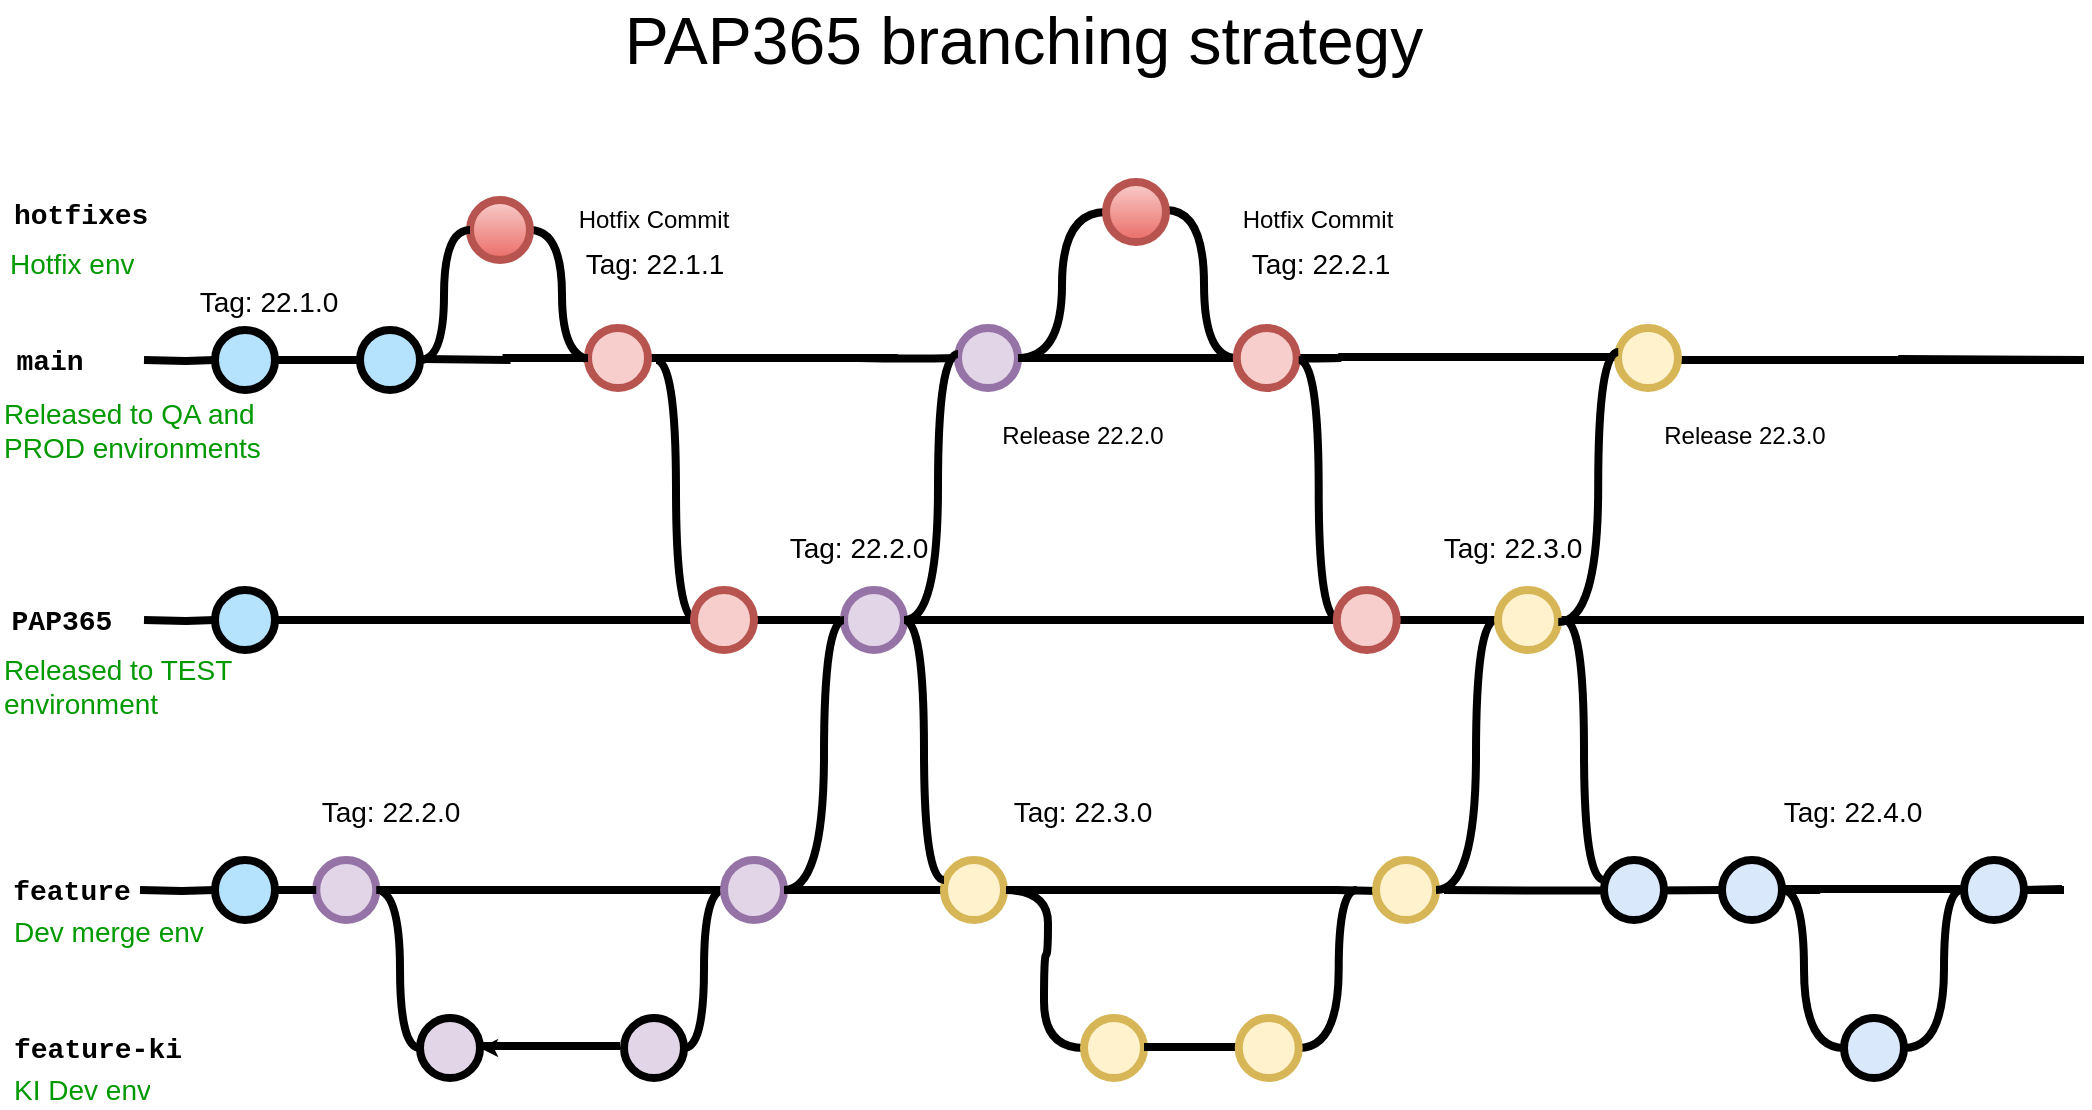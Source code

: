 <mxfile version="20.8.18" type="github">
  <diagram id="53IQXVl9icCSp_Kw3Ib1" name="Page-1">
    <mxGraphModel dx="1170" dy="724" grid="1" gridSize="10" guides="1" tooltips="1" connect="1" arrows="1" fold="1" page="1" pageScale="1" pageWidth="1100" pageHeight="850" math="0" shadow="0">
      <root>
        <mxCell id="0" />
        <mxCell id="1" parent="0" />
        <mxCell id="fSnZ5vnYTslC5NarKmr_-11" value="PAP365 branching strategy" style="text;html=1;strokeColor=none;fillColor=none;align=center;verticalAlign=middle;whiteSpace=wrap;rounded=0;fontSize=33;fontColor=#000000;" parent="1" vertex="1">
          <mxGeometry x="155" y="20" width="790" height="40" as="geometry" />
        </mxCell>
        <mxCell id="9hBKPDzoitwpIBdzFDQ7-24" style="edgeStyle=orthogonalEdgeStyle;curved=1;rounded=0;html=1;exitX=1;exitY=0.5;exitPerimeter=0;entryX=0;entryY=0.5;entryPerimeter=0;endArrow=none;endFill=0;jettySize=auto;orthogonalLoop=1;strokeWidth=4;fontSize=15;" parent="1" source="9hBKPDzoitwpIBdzFDQ7-25" target="9hBKPDzoitwpIBdzFDQ7-30" edge="1">
          <mxGeometry relative="1" as="geometry">
            <Array as="points">
              <mxPoint x="238" y="465" />
              <mxPoint x="238" y="544" />
            </Array>
          </mxGeometry>
        </mxCell>
        <mxCell id="9hBKPDzoitwpIBdzFDQ7-25" value="" style="verticalLabelPosition=bottom;verticalAlign=top;html=1;strokeWidth=4;shape=mxgraph.flowchart.on-page_reference;fillColor=#e1d5e7;strokeColor=#9673a6;" parent="1" vertex="1">
          <mxGeometry x="196.12" y="450" width="30" height="30" as="geometry" />
        </mxCell>
        <mxCell id="9hBKPDzoitwpIBdzFDQ7-41" value="" style="edgeStyle=orthogonalEdgeStyle;curved=1;rounded=0;orthogonalLoop=1;jettySize=auto;html=1;endArrow=none;endFill=0;strokeWidth=4;fontFamily=Courier New;fontSize=16;exitX=1;exitY=0.5;exitDx=0;exitDy=0;exitPerimeter=0;startArrow=none;" parent="1" source="YvMvGw8tSOt4RGlKbDvN-24" edge="1">
          <mxGeometry relative="1" as="geometry">
            <mxPoint x="537" y="465" as="sourcePoint" />
            <mxPoint x="630" y="465" as="targetPoint" />
          </mxGeometry>
        </mxCell>
        <mxCell id="9hBKPDzoitwpIBdzFDQ7-43" value="" style="edgeStyle=orthogonalEdgeStyle;curved=1;rounded=0;orthogonalLoop=1;jettySize=auto;html=1;endArrow=none;endFill=0;strokeWidth=4;fontFamily=Courier New;fontSize=16;" parent="1" edge="1">
          <mxGeometry relative="1" as="geometry">
            <mxPoint x="707" y="465" as="targetPoint" />
            <Array as="points">
              <mxPoint x="697" y="465" />
              <mxPoint x="697" y="465" />
            </Array>
            <mxPoint x="627" y="465" as="sourcePoint" />
          </mxGeometry>
        </mxCell>
        <mxCell id="9hBKPDzoitwpIBdzFDQ7-56" value="" style="edgeStyle=orthogonalEdgeStyle;curved=1;rounded=0;orthogonalLoop=1;jettySize=auto;html=1;endArrow=none;endFill=0;strokeWidth=4;fontFamily=Courier New;fontSize=16;" parent="1" target="9hBKPDzoitwpIBdzFDQ7-55" edge="1">
          <mxGeometry relative="1" as="geometry">
            <mxPoint x="706" y="465" as="sourcePoint" />
          </mxGeometry>
        </mxCell>
        <mxCell id="9hBKPDzoitwpIBdzFDQ7-55" value="" style="verticalLabelPosition=bottom;verticalAlign=top;html=1;strokeWidth=4;shape=mxgraph.flowchart.on-page_reference;strokeColor=#d6b656;fillColor=#fff2cc;" parent="1" vertex="1">
          <mxGeometry x="726" y="450" width="30" height="30" as="geometry" />
        </mxCell>
        <mxCell id="9hBKPDzoitwpIBdzFDQ7-27" value="" style="edgeStyle=orthogonalEdgeStyle;rounded=0;html=1;jettySize=auto;orthogonalLoop=1;strokeWidth=4;endArrow=none;endFill=0;startArrow=none;" parent="1" source="kWK_K31KorMhjqKaLNin-2" target="9hBKPDzoitwpIBdzFDQ7-25" edge="1">
          <mxGeometry x="152.5" y="465" as="geometry">
            <mxPoint x="108" y="465" as="sourcePoint" />
          </mxGeometry>
        </mxCell>
        <mxCell id="9hBKPDzoitwpIBdzFDQ7-28" value="feature" style="text;html=1;strokeColor=none;fillColor=none;align=center;verticalAlign=middle;whiteSpace=wrap;overflow=hidden;fontSize=14;fontStyle=1;fontFamily=Courier New;" parent="1" vertex="1">
          <mxGeometry x="38" y="455" width="72" height="20" as="geometry" />
        </mxCell>
        <mxCell id="9hBKPDzoitwpIBdzFDQ7-29" style="edgeStyle=orthogonalEdgeStyle;curved=1;rounded=0;html=1;entryX=0;entryY=0.5;entryPerimeter=0;endArrow=none;endFill=0;jettySize=auto;orthogonalLoop=1;strokeWidth=4;fontSize=15;entryDx=0;entryDy=0;" parent="1" target="ck4O1efFFyVbqovqOwfO-29" edge="1">
          <mxGeometry relative="1" as="geometry">
            <mxPoint x="317.5" y="545" as="targetPoint" />
            <Array as="points">
              <mxPoint x="390" y="544" />
              <mxPoint x="390" y="465" />
            </Array>
            <mxPoint x="380" y="544" as="sourcePoint" />
          </mxGeometry>
        </mxCell>
        <mxCell id="9hBKPDzoitwpIBdzFDQ7-30" value="" style="verticalLabelPosition=bottom;verticalAlign=top;html=1;strokeWidth=4;shape=mxgraph.flowchart.on-page_reference;plain-purple;gradientColor=none;strokeColor=#000000;" parent="1" vertex="1">
          <mxGeometry x="248" y="529" width="30" height="30" as="geometry" />
        </mxCell>
        <mxCell id="9hBKPDzoitwpIBdzFDQ7-35" value="feature-ki" style="text;html=1;strokeColor=none;fillColor=none;align=left;verticalAlign=middle;whiteSpace=wrap;overflow=hidden;fontSize=14;fontStyle=1;fontFamily=Courier New;" parent="1" vertex="1">
          <mxGeometry x="43.25" y="534" width="166.75" height="20" as="geometry" />
        </mxCell>
        <mxCell id="9hBKPDzoitwpIBdzFDQ7-37" value="Dev merge env" style="text;html=1;strokeColor=none;fillColor=none;align=left;verticalAlign=middle;whiteSpace=wrap;overflow=hidden;fontSize=14;fontStyle=0;fontColor=#009900;" parent="1" vertex="1">
          <mxGeometry x="43.25" y="475" width="132.25" height="20" as="geometry" />
        </mxCell>
        <mxCell id="9hBKPDzoitwpIBdzFDQ7-60" value="Tag: 22.4.0" style="text;html=1;strokeColor=none;fillColor=none;align=center;verticalAlign=middle;whiteSpace=wrap;overflow=hidden;fontSize=14;" parent="1" vertex="1">
          <mxGeometry x="920" y="415" width="89.25" height="20" as="geometry" />
        </mxCell>
        <mxCell id="ck4O1efFFyVbqovqOwfO-1" value="" style="edgeStyle=orthogonalEdgeStyle;rounded=0;html=1;jettySize=auto;orthogonalLoop=1;strokeWidth=4;endArrow=none;endFill=0;startArrow=none;" parent="1" source="ck4O1efFFyVbqovqOwfO-7" edge="1">
          <mxGeometry x="154.5" y="200" as="geometry">
            <mxPoint x="110" y="200" as="sourcePoint" />
            <mxPoint x="224.5" y="200" as="targetPoint" />
          </mxGeometry>
        </mxCell>
        <mxCell id="ck4O1efFFyVbqovqOwfO-2" value="main" style="text;html=1;strokeColor=none;fillColor=none;align=center;verticalAlign=middle;whiteSpace=wrap;overflow=hidden;fontSize=14;fontStyle=1;fontFamily=Courier New;" parent="1" vertex="1">
          <mxGeometry x="38" y="190" width="50" height="20" as="geometry" />
        </mxCell>
        <mxCell id="ck4O1efFFyVbqovqOwfO-4" value="Released to QA and PROD environments" style="text;html=1;strokeColor=none;fillColor=none;align=left;verticalAlign=middle;whiteSpace=wrap;overflow=hidden;fontSize=14;fontStyle=0;fontColor=#009900;" parent="1" vertex="1">
          <mxGeometry x="38" y="212" width="132.25" height="46" as="geometry" />
        </mxCell>
        <mxCell id="ck4O1efFFyVbqovqOwfO-5" value="" style="edgeStyle=orthogonalEdgeStyle;rounded=0;html=1;jettySize=auto;orthogonalLoop=1;plain-blue;endArrow=none;endFill=0;strokeWidth=4;strokeColor=#000000;startArrow=none;exitX=1;exitY=0.5;exitDx=0;exitDy=0;exitPerimeter=0;" parent="1" source="ck4O1efFFyVbqovqOwfO-34" edge="1">
          <mxGeometry x="204.12" y="199" as="geometry">
            <mxPoint x="487" y="199" as="targetPoint" />
          </mxGeometry>
        </mxCell>
        <mxCell id="ck4O1efFFyVbqovqOwfO-8" value="" style="edgeStyle=orthogonalEdgeStyle;curved=1;rounded=0;orthogonalLoop=1;jettySize=auto;html=1;endArrow=none;endFill=0;strokeWidth=4;fontFamily=Courier New;fontSize=16;" parent="1" target="ck4O1efFFyVbqovqOwfO-12" edge="1">
          <mxGeometry relative="1" as="geometry">
            <mxPoint x="467" y="199" as="sourcePoint" />
          </mxGeometry>
        </mxCell>
        <mxCell id="ck4O1efFFyVbqovqOwfO-10" value="" style="edgeStyle=orthogonalEdgeStyle;curved=1;rounded=0;orthogonalLoop=1;jettySize=auto;html=1;endArrow=none;endFill=0;strokeWidth=4;fontFamily=Courier New;fontSize=16;startArrow=none;" parent="1" source="ck4O1efFFyVbqovqOwfO-15" edge="1">
          <mxGeometry relative="1" as="geometry">
            <mxPoint x="707" y="199" as="targetPoint" />
          </mxGeometry>
        </mxCell>
        <mxCell id="ck4O1efFFyVbqovqOwfO-11" value="" style="edgeStyle=orthogonalEdgeStyle;curved=1;rounded=0;orthogonalLoop=1;jettySize=auto;html=1;endArrow=none;endFill=0;strokeWidth=4;fontFamily=Courier New;fontSize=16;entryX=0;entryY=0.5;entryDx=0;entryDy=0;entryPerimeter=0;" parent="1" source="ck4O1efFFyVbqovqOwfO-12" target="ck4O1efFFyVbqovqOwfO-25" edge="1">
          <mxGeometry relative="1" as="geometry">
            <mxPoint x="589.12" y="294" as="targetPoint" />
          </mxGeometry>
        </mxCell>
        <mxCell id="ck4O1efFFyVbqovqOwfO-12" value="" style="verticalLabelPosition=bottom;verticalAlign=top;html=1;strokeWidth=4;shape=mxgraph.flowchart.on-page_reference;strokeColor=#9673a6;fillColor=#e1d5e7;" parent="1" vertex="1">
          <mxGeometry x="517" y="184" width="30" height="30" as="geometry" />
        </mxCell>
        <mxCell id="ck4O1efFFyVbqovqOwfO-13" value="" style="edgeStyle=orthogonalEdgeStyle;curved=1;rounded=0;orthogonalLoop=1;jettySize=auto;html=1;endArrow=none;endFill=0;strokeWidth=4;fontFamily=Courier New;fontSize=16;" parent="1" target="ck4O1efFFyVbqovqOwfO-15" edge="1">
          <mxGeometry relative="1" as="geometry">
            <mxPoint x="708.62" y="199" as="sourcePoint" />
          </mxGeometry>
        </mxCell>
        <mxCell id="ck4O1efFFyVbqovqOwfO-22" value="Tag: 22.1.0" style="text;html=1;strokeColor=none;fillColor=none;align=center;verticalAlign=middle;whiteSpace=wrap;overflow=hidden;fontSize=14;" parent="1" vertex="1">
          <mxGeometry x="127" y="160" width="91" height="20" as="geometry" />
        </mxCell>
        <mxCell id="ck4O1efFFyVbqovqOwfO-24" value="" style="edgeStyle=orthogonalEdgeStyle;curved=1;rounded=0;orthogonalLoop=1;jettySize=auto;html=1;endArrow=none;endFill=0;strokeWidth=4;fontFamily=Courier New;fontSize=16;entryX=0;entryY=0.5;entryDx=0;entryDy=0;entryPerimeter=0;" parent="1" source="ck4O1efFFyVbqovqOwfO-25" target="ck4O1efFFyVbqovqOwfO-15" edge="1">
          <mxGeometry relative="1" as="geometry">
            <mxPoint x="801.87" y="279" as="targetPoint" />
            <Array as="points">
              <mxPoint x="640" y="125" />
              <mxPoint x="640" y="199" />
            </Array>
          </mxGeometry>
        </mxCell>
        <mxCell id="ck4O1efFFyVbqovqOwfO-25" value="" style="verticalLabelPosition=bottom;verticalAlign=top;html=1;strokeWidth=4;shape=mxgraph.flowchart.on-page_reference;plain-blue;gradientColor=#EA6B66;strokeColor=#B85450;fillColor=#F8CECC;" parent="1" vertex="1">
          <mxGeometry x="591.0" y="111" width="30" height="30" as="geometry" />
        </mxCell>
        <mxCell id="ck4O1efFFyVbqovqOwfO-26" value="Hotfix Commit" style="text;html=1;strokeColor=none;fillColor=none;align=center;verticalAlign=middle;whiteSpace=wrap;overflow=hidden;" parent="1" vertex="1">
          <mxGeometry x="657.37" y="115" width="80" height="30" as="geometry" />
        </mxCell>
        <mxCell id="ck4O1efFFyVbqovqOwfO-27" value="Tag: 22.2.1" style="text;html=1;strokeColor=none;fillColor=none;align=center;verticalAlign=middle;whiteSpace=wrap;overflow=hidden;fontSize=14;" parent="1" vertex="1">
          <mxGeometry x="657.37" y="141" width="82.63" height="20" as="geometry" />
        </mxCell>
        <mxCell id="ck4O1efFFyVbqovqOwfO-30" value="" style="edgeStyle=orthogonalEdgeStyle;rounded=0;html=1;jettySize=auto;orthogonalLoop=1;plain-blue;endArrow=none;endFill=0;strokeWidth=4;strokeColor=#000000;" parent="1" source="9hBKPDzoitwpIBdzFDQ7-25" target="ck4O1efFFyVbqovqOwfO-29" edge="1">
          <mxGeometry x="201.5" y="465" as="geometry">
            <mxPoint x="201.5" y="465" as="sourcePoint" />
            <mxPoint x="461.5" y="465" as="targetPoint" />
          </mxGeometry>
        </mxCell>
        <mxCell id="ck4O1efFFyVbqovqOwfO-29" value="" style="verticalLabelPosition=bottom;verticalAlign=top;html=1;strokeWidth=4;shape=mxgraph.flowchart.on-page_reference;strokeColor=#9673a6;fillColor=#e1d5e7;" parent="1" vertex="1">
          <mxGeometry x="400" y="450" width="30" height="30" as="geometry" />
        </mxCell>
        <mxCell id="_r8tFfjNaQo8byVIqAFJ-7" value="Hotfix Commit" style="text;html=1;strokeColor=none;fillColor=none;align=center;verticalAlign=middle;whiteSpace=wrap;overflow=hidden;" parent="1" vertex="1">
          <mxGeometry x="325" y="114" width="80" height="31" as="geometry" />
        </mxCell>
        <mxCell id="_r8tFfjNaQo8byVIqAFJ-14" value="" style="edgeStyle=orthogonalEdgeStyle;curved=1;rounded=0;orthogonalLoop=1;jettySize=auto;html=1;endArrow=none;endFill=0;strokeWidth=4;fontFamily=Courier New;fontSize=16;startArrow=none;entryX=0;entryY=0.5;entryDx=0;entryDy=0;entryPerimeter=0;" parent="1" target="_r8tFfjNaQo8byVIqAFJ-28" edge="1">
          <mxGeometry relative="1" as="geometry">
            <mxPoint x="760" y="465" as="sourcePoint" />
            <mxPoint x="830" y="465" as="targetPoint" />
          </mxGeometry>
        </mxCell>
        <mxCell id="_r8tFfjNaQo8byVIqAFJ-19" value="" style="edgeStyle=orthogonalEdgeStyle;curved=1;rounded=0;orthogonalLoop=1;jettySize=auto;html=1;endArrow=none;endFill=0;strokeWidth=4;fontFamily=Courier New;fontSize=16;" parent="1" source="ck4O1efFFyVbqovqOwfO-12" target="ck4O1efFFyVbqovqOwfO-15" edge="1">
          <mxGeometry relative="1" as="geometry">
            <mxPoint x="547" y="199" as="sourcePoint" />
            <mxPoint x="707" y="199" as="targetPoint" />
          </mxGeometry>
        </mxCell>
        <mxCell id="ck4O1efFFyVbqovqOwfO-15" value="" style="verticalLabelPosition=bottom;verticalAlign=top;html=1;strokeWidth=4;shape=mxgraph.flowchart.on-page_reference;strokeColor=#b85450;fillColor=#f8cecc;" parent="1" vertex="1">
          <mxGeometry x="656.37" y="184" width="30" height="30" as="geometry" />
        </mxCell>
        <mxCell id="_r8tFfjNaQo8byVIqAFJ-20" value="" style="edgeStyle=orthogonalEdgeStyle;curved=1;rounded=0;orthogonalLoop=1;jettySize=auto;html=1;endArrow=none;endFill=0;strokeWidth=4;fontFamily=Courier New;fontSize=16;startArrow=none;" parent="1" source="_r8tFfjNaQo8byVIqAFJ-28" edge="1">
          <mxGeometry relative="1" as="geometry">
            <mxPoint x="847.12" y="464.5" as="sourcePoint" />
            <mxPoint x="948.12" y="465" as="targetPoint" />
            <Array as="points">
              <mxPoint x="919.12" y="465.5" />
              <mxPoint x="919.12" y="465.5" />
            </Array>
          </mxGeometry>
        </mxCell>
        <mxCell id="_r8tFfjNaQo8byVIqAFJ-21" value="Tag: 22.2.0" style="text;html=1;strokeColor=none;fillColor=none;align=center;verticalAlign=middle;whiteSpace=wrap;overflow=hidden;fontSize=14;" parent="1" vertex="1">
          <mxGeometry x="187.5" y="415" width="91" height="20" as="geometry" />
        </mxCell>
        <mxCell id="_r8tFfjNaQo8byVIqAFJ-22" value="Tag: 22.1.1" style="text;html=1;strokeColor=none;fillColor=none;align=center;verticalAlign=middle;whiteSpace=wrap;overflow=hidden;fontSize=14;" parent="1" vertex="1">
          <mxGeometry x="319.5" y="141" width="91" height="20" as="geometry" />
        </mxCell>
        <mxCell id="_r8tFfjNaQo8byVIqAFJ-24" value="" style="edgeStyle=orthogonalEdgeStyle;rounded=0;html=1;jettySize=auto;orthogonalLoop=1;plain-blue;endArrow=none;endFill=0;strokeWidth=4;strokeColor=#000000;startArrow=none;" parent="1" edge="1">
          <mxGeometry x="564.24" y="198.5" as="geometry">
            <mxPoint x="707.12" y="198.5" as="sourcePoint" />
            <mxPoint x="847.12" y="198.5" as="targetPoint" />
          </mxGeometry>
        </mxCell>
        <mxCell id="_r8tFfjNaQo8byVIqAFJ-27" value="" style="edgeStyle=orthogonalEdgeStyle;rounded=0;html=1;jettySize=auto;orthogonalLoop=1;plain-blue;endArrow=none;endFill=0;strokeWidth=4;strokeColor=#000000;startArrow=none;" parent="1" source="_r8tFfjNaQo8byVIqAFJ-25" edge="1">
          <mxGeometry x="704.24" y="199.5" as="geometry">
            <mxPoint x="847.12" y="199.5" as="sourcePoint" />
            <mxPoint x="987.12" y="199.5" as="targetPoint" />
            <Array as="points">
              <mxPoint x="1080" y="200" />
              <mxPoint x="1080" y="200" />
            </Array>
          </mxGeometry>
        </mxCell>
        <mxCell id="_r8tFfjNaQo8byVIqAFJ-28" value="" style="verticalLabelPosition=bottom;verticalAlign=top;html=1;strokeWidth=4;shape=mxgraph.flowchart.on-page_reference;plain-blue;gradientColor=none;strokeColor=#000000;" parent="1" vertex="1">
          <mxGeometry x="899" y="450" width="30" height="30" as="geometry" />
        </mxCell>
        <mxCell id="_r8tFfjNaQo8byVIqAFJ-31" value="" style="edgeStyle=orthogonalEdgeStyle;rounded=0;html=1;jettySize=auto;orthogonalLoop=1;plain-blue;endArrow=none;endFill=0;strokeWidth=4;strokeColor=#000000;startArrow=none;" parent="1" source="_r8tFfjNaQo8byVIqAFJ-36" edge="1">
          <mxGeometry x="786.12" y="464.5" as="geometry">
            <mxPoint x="929.0" y="464.5" as="sourcePoint" />
            <mxPoint x="1069" y="464.5" as="targetPoint" />
          </mxGeometry>
        </mxCell>
        <mxCell id="_r8tFfjNaQo8byVIqAFJ-32" value="" style="verticalLabelPosition=bottom;verticalAlign=top;html=1;strokeWidth=4;shape=mxgraph.flowchart.on-page_reference;strokeColor=#000000;fillColor=#dae8fc;" parent="1" vertex="1">
          <mxGeometry x="960" y="529" width="30" height="30" as="geometry" />
        </mxCell>
        <mxCell id="_r8tFfjNaQo8byVIqAFJ-33" style="edgeStyle=orthogonalEdgeStyle;curved=1;rounded=0;html=1;exitX=1;exitY=0.5;exitPerimeter=0;entryX=0;entryY=0.5;entryPerimeter=0;endArrow=none;endFill=0;jettySize=auto;orthogonalLoop=1;strokeWidth=4;fontSize=15;exitDx=0;exitDy=0;" parent="1" edge="1">
          <mxGeometry relative="1" as="geometry">
            <mxPoint x="929" y="465" as="sourcePoint" />
            <Array as="points">
              <mxPoint x="940" y="465" />
              <mxPoint x="940" y="544" />
            </Array>
            <mxPoint x="960" y="544" as="targetPoint" />
          </mxGeometry>
        </mxCell>
        <mxCell id="_r8tFfjNaQo8byVIqAFJ-34" style="edgeStyle=orthogonalEdgeStyle;curved=1;rounded=0;html=1;exitX=1;exitY=0.5;exitPerimeter=0;entryX=0;entryY=0.5;entryPerimeter=0;endArrow=none;endFill=0;jettySize=auto;orthogonalLoop=1;strokeWidth=4;fontSize=15;" parent="1" edge="1">
          <mxGeometry relative="1" as="geometry">
            <Array as="points">
              <mxPoint x="1010" y="544" />
            </Array>
            <mxPoint x="990" y="544" as="sourcePoint" />
            <mxPoint x="1019" y="465" as="targetPoint" />
          </mxGeometry>
        </mxCell>
        <mxCell id="_r8tFfjNaQo8byVIqAFJ-37" value="" style="edgeStyle=orthogonalEdgeStyle;rounded=0;html=1;jettySize=auto;orthogonalLoop=1;plain-blue;endArrow=none;endFill=0;strokeWidth=4;strokeColor=#000000;startArrow=none;" parent="1" target="_r8tFfjNaQo8byVIqAFJ-36" edge="1">
          <mxGeometry x="786.12" y="464.5" as="geometry">
            <mxPoint x="929" y="464.5" as="sourcePoint" />
            <mxPoint x="1069" y="464.5" as="targetPoint" />
          </mxGeometry>
        </mxCell>
        <mxCell id="_r8tFfjNaQo8byVIqAFJ-36" value="" style="verticalLabelPosition=bottom;verticalAlign=top;html=1;strokeWidth=4;shape=mxgraph.flowchart.on-page_reference;plain-blue;gradientColor=none;strokeColor=#000000;" parent="1" vertex="1">
          <mxGeometry x="1020" y="450" width="30" height="30" as="geometry" />
        </mxCell>
        <mxCell id="_r8tFfjNaQo8byVIqAFJ-38" style="edgeStyle=orthogonalEdgeStyle;curved=1;rounded=0;html=1;exitX=1;exitY=0.5;exitPerimeter=0;entryX=0;entryY=0.5;entryPerimeter=0;endArrow=none;endFill=0;jettySize=auto;orthogonalLoop=1;strokeWidth=4;fontSize=15;" parent="1" edge="1">
          <mxGeometry relative="1" as="geometry">
            <Array as="points">
              <mxPoint x="707.37" y="544" />
            </Array>
            <mxPoint x="687.37" y="544" as="sourcePoint" />
            <mxPoint x="716.37" y="465" as="targetPoint" />
          </mxGeometry>
        </mxCell>
        <mxCell id="_r8tFfjNaQo8byVIqAFJ-40" value="" style="edgeStyle=orthogonalEdgeStyle;curved=1;rounded=0;orthogonalLoop=1;jettySize=auto;html=1;endArrow=none;endFill=0;strokeWidth=4;fontFamily=Courier New;fontSize=16;entryX=0;entryY=0.5;entryDx=0;entryDy=0;entryPerimeter=0;startArrow=none;" parent="1" source="_r8tFfjNaQo8byVIqAFJ-6" edge="1">
          <mxGeometry relative="1" as="geometry">
            <mxPoint x="334.87" y="200" as="targetPoint" />
            <mxPoint x="295.5" y="266" as="sourcePoint" />
            <Array as="points">
              <mxPoint x="319" y="200" />
            </Array>
          </mxGeometry>
        </mxCell>
        <mxCell id="pDLgfkYLmZ7nKOtSb_zo-12" value="hotfixes" style="text;html=1;strokeColor=none;fillColor=none;align=left;verticalAlign=middle;whiteSpace=wrap;overflow=hidden;fontSize=14;fontStyle=1;fontFamily=Courier New;" parent="1" vertex="1">
          <mxGeometry x="43.25" y="117" width="73.62" height="20" as="geometry" />
        </mxCell>
        <mxCell id="pDLgfkYLmZ7nKOtSb_zo-14" value="Release 22.3.0" style="text;html=1;strokeColor=none;fillColor=none;align=center;verticalAlign=middle;whiteSpace=wrap;overflow=hidden;" parent="1" vertex="1">
          <mxGeometry x="861.37" y="223" width="98.63" height="30" as="geometry" />
        </mxCell>
        <mxCell id="YvMvGw8tSOt4RGlKbDvN-7" value="" style="edgeStyle=orthogonalEdgeStyle;rounded=0;html=1;jettySize=auto;orthogonalLoop=1;plain-blue;endArrow=none;endFill=0;strokeWidth=4;strokeColor=#000000;startArrow=none;" parent="1" source="YvMvGw8tSOt4RGlKbDvN-18" edge="1">
          <mxGeometry x="-13.88" y="330" as="geometry">
            <mxPoint x="1080" y="330" as="targetPoint" />
            <mxPoint x="110" y="330" as="sourcePoint" />
          </mxGeometry>
        </mxCell>
        <mxCell id="YvMvGw8tSOt4RGlKbDvN-8" value="PAP365" style="text;html=1;strokeColor=none;fillColor=none;align=center;verticalAlign=middle;whiteSpace=wrap;overflow=hidden;fontSize=14;fontStyle=1;fontFamily=Courier New;" parent="1" vertex="1">
          <mxGeometry x="38" y="320" width="62" height="20" as="geometry" />
        </mxCell>
        <mxCell id="YvMvGw8tSOt4RGlKbDvN-10" value="Released to TEST environment" style="text;html=1;strokeColor=none;fillColor=none;align=left;verticalAlign=middle;whiteSpace=wrap;overflow=hidden;fontSize=14;fontStyle=0;fontColor=#009900;" parent="1" vertex="1">
          <mxGeometry x="38" y="340" width="132.25" height="46" as="geometry" />
        </mxCell>
        <mxCell id="_r8tFfjNaQo8byVIqAFJ-6" value="" style="verticalLabelPosition=bottom;verticalAlign=top;html=1;strokeWidth=4;shape=mxgraph.flowchart.on-page_reference;plain-blue;gradientColor=#EA6B66;strokeColor=#B85450;fillColor=#F8CECC;" parent="1" vertex="1">
          <mxGeometry x="273.0" y="120" width="30" height="30" as="geometry" />
        </mxCell>
        <mxCell id="YvMvGw8tSOt4RGlKbDvN-13" value="" style="edgeStyle=orthogonalEdgeStyle;rounded=0;html=1;jettySize=auto;orthogonalLoop=1;plain-blue;endArrow=none;endFill=0;strokeWidth=4;strokeColor=#000000;startArrow=none;" parent="1" target="YvMvGw8tSOt4RGlKbDvN-12" edge="1">
          <mxGeometry x="-13.88" y="330" as="geometry">
            <mxPoint x="1080" y="330" as="targetPoint" />
            <mxPoint x="110" y="330" as="sourcePoint" />
          </mxGeometry>
        </mxCell>
        <mxCell id="YvMvGw8tSOt4RGlKbDvN-12" value="" style="verticalLabelPosition=bottom;verticalAlign=top;html=1;strokeWidth=4;shape=mxgraph.flowchart.on-page_reference;plain-blue;gradientColor=none;fillColor=#B5E3Fe;strokeColor=#000000;" parent="1" vertex="1">
          <mxGeometry x="145.5" y="315" width="30" height="30" as="geometry" />
        </mxCell>
        <mxCell id="YvMvGw8tSOt4RGlKbDvN-39" value="" style="edgeStyle=orthogonalEdgeStyle;rounded=0;orthogonalLoop=1;jettySize=auto;html=1;" parent="1" source="YvMvGw8tSOt4RGlKbDvN-15" target="9hBKPDzoitwpIBdzFDQ7-30" edge="1">
          <mxGeometry relative="1" as="geometry" />
        </mxCell>
        <mxCell id="YvMvGw8tSOt4RGlKbDvN-15" value="" style="verticalLabelPosition=bottom;verticalAlign=top;html=1;strokeWidth=4;shape=mxgraph.flowchart.on-page_reference;plain-purple;gradientColor=none;strokeColor=#000000;" parent="1" vertex="1">
          <mxGeometry x="350" y="529" width="30" height="30" as="geometry" />
        </mxCell>
        <mxCell id="YvMvGw8tSOt4RGlKbDvN-17" value="" style="edgeStyle=orthogonalEdgeStyle;curved=1;rounded=0;orthogonalLoop=1;jettySize=auto;html=1;endArrow=none;endFill=0;strokeWidth=4;fontFamily=Courier New;fontSize=16;" parent="1" edge="1">
          <mxGeometry relative="1" as="geometry">
            <mxPoint x="348" y="543.5" as="targetPoint" />
            <Array as="points">
              <mxPoint x="348" y="543" />
              <mxPoint x="348" y="543" />
            </Array>
            <mxPoint x="278" y="543" as="sourcePoint" />
          </mxGeometry>
        </mxCell>
        <mxCell id="YvMvGw8tSOt4RGlKbDvN-20" value="" style="edgeStyle=orthogonalEdgeStyle;rounded=0;html=1;jettySize=auto;orthogonalLoop=1;plain-blue;endArrow=none;endFill=0;strokeWidth=4;strokeColor=#000000;startArrow=none;" parent="1" source="YvMvGw8tSOt4RGlKbDvN-29" target="YvMvGw8tSOt4RGlKbDvN-18" edge="1">
          <mxGeometry x="-13.88" y="330" as="geometry">
            <mxPoint x="1080" y="330" as="targetPoint" />
            <mxPoint x="205.5" y="330" as="sourcePoint" />
          </mxGeometry>
        </mxCell>
        <mxCell id="YvMvGw8tSOt4RGlKbDvN-18" value="" style="verticalLabelPosition=bottom;verticalAlign=top;html=1;strokeWidth=4;shape=mxgraph.flowchart.on-page_reference;strokeColor=#9673a6;fillColor=#e1d5e7;" parent="1" vertex="1">
          <mxGeometry x="460" y="315" width="30" height="30" as="geometry" />
        </mxCell>
        <mxCell id="YvMvGw8tSOt4RGlKbDvN-21" style="edgeStyle=orthogonalEdgeStyle;curved=1;rounded=0;html=1;entryX=0;entryY=0.5;entryPerimeter=0;endArrow=none;endFill=0;jettySize=auto;orthogonalLoop=1;strokeWidth=4;fontSize=15;entryDx=0;entryDy=0;exitX=1;exitY=0.5;exitDx=0;exitDy=0;exitPerimeter=0;" parent="1" source="ck4O1efFFyVbqovqOwfO-29" edge="1">
          <mxGeometry relative="1" as="geometry">
            <mxPoint x="460" y="330" as="targetPoint" />
            <Array as="points">
              <mxPoint x="450" y="465" />
              <mxPoint x="450" y="330" />
            </Array>
            <mxPoint x="450" y="409" as="sourcePoint" />
          </mxGeometry>
        </mxCell>
        <mxCell id="YvMvGw8tSOt4RGlKbDvN-26" value="" style="edgeStyle=orthogonalEdgeStyle;curved=1;rounded=0;orthogonalLoop=1;jettySize=auto;html=1;endArrow=none;endFill=0;strokeWidth=4;fontFamily=Courier New;fontSize=16;exitX=1;exitY=0.5;exitDx=0;exitDy=0;exitPerimeter=0;" parent="1" source="ck4O1efFFyVbqovqOwfO-29" target="YvMvGw8tSOt4RGlKbDvN-24" edge="1">
          <mxGeometry relative="1" as="geometry">
            <mxPoint x="430" y="465" as="sourcePoint" />
            <mxPoint x="597" y="465" as="targetPoint" />
          </mxGeometry>
        </mxCell>
        <mxCell id="YvMvGw8tSOt4RGlKbDvN-24" value="" style="verticalLabelPosition=bottom;verticalAlign=top;html=1;strokeWidth=4;shape=mxgraph.flowchart.on-page_reference;strokeColor=#d6b656;fillColor=#fff2cc;" parent="1" vertex="1">
          <mxGeometry x="510" y="450" width="30" height="30" as="geometry" />
        </mxCell>
        <mxCell id="YvMvGw8tSOt4RGlKbDvN-27" style="edgeStyle=orthogonalEdgeStyle;curved=1;rounded=0;html=1;entryX=0;entryY=0.5;entryPerimeter=0;endArrow=none;endFill=0;jettySize=auto;orthogonalLoop=1;strokeWidth=4;fontSize=15;entryDx=0;entryDy=0;" parent="1" edge="1">
          <mxGeometry relative="1" as="geometry">
            <mxPoint x="490" y="330" as="targetPoint" />
            <Array as="points">
              <mxPoint x="500" y="330" />
            </Array>
            <mxPoint x="510" y="460" as="sourcePoint" />
          </mxGeometry>
        </mxCell>
        <mxCell id="YvMvGw8tSOt4RGlKbDvN-28" style="edgeStyle=orthogonalEdgeStyle;curved=1;rounded=0;html=1;entryX=0;entryY=0.5;entryPerimeter=0;endArrow=none;endFill=0;jettySize=auto;orthogonalLoop=1;strokeWidth=4;fontSize=15;entryDx=0;entryDy=0;" parent="1" edge="1">
          <mxGeometry relative="1" as="geometry">
            <mxPoint x="366" y="200" as="targetPoint" />
            <Array as="points">
              <mxPoint x="376" y="200" />
            </Array>
            <mxPoint x="386" y="330" as="sourcePoint" />
          </mxGeometry>
        </mxCell>
        <mxCell id="YvMvGw8tSOt4RGlKbDvN-31" value="" style="edgeStyle=orthogonalEdgeStyle;rounded=0;html=1;jettySize=auto;orthogonalLoop=1;plain-blue;endArrow=none;endFill=0;strokeWidth=4;strokeColor=#000000;startArrow=none;" parent="1" source="YvMvGw8tSOt4RGlKbDvN-12" target="YvMvGw8tSOt4RGlKbDvN-29" edge="1">
          <mxGeometry x="-13.88" y="330" as="geometry">
            <mxPoint x="460" y="330" as="targetPoint" />
            <mxPoint x="205.5" y="330" as="sourcePoint" />
          </mxGeometry>
        </mxCell>
        <mxCell id="YvMvGw8tSOt4RGlKbDvN-29" value="" style="verticalLabelPosition=bottom;verticalAlign=top;html=1;strokeWidth=4;shape=mxgraph.flowchart.on-page_reference;strokeColor=#b85450;fillColor=#f8cecc;" parent="1" vertex="1">
          <mxGeometry x="385" y="315" width="30" height="30" as="geometry" />
        </mxCell>
        <mxCell id="ck4O1efFFyVbqovqOwfO-34" value="" style="verticalLabelPosition=bottom;verticalAlign=top;html=1;strokeWidth=4;shape=mxgraph.flowchart.on-page_reference;fillColor=#f8cecc;strokeColor=#b85450;" parent="1" vertex="1">
          <mxGeometry x="332" y="184" width="30" height="30" as="geometry" />
        </mxCell>
        <mxCell id="YvMvGw8tSOt4RGlKbDvN-37" value="" style="edgeStyle=orthogonalEdgeStyle;curved=1;rounded=0;orthogonalLoop=1;jettySize=auto;html=1;endArrow=none;endFill=0;strokeWidth=4;fontFamily=Courier New;fontSize=16;entryX=0;entryY=0.5;entryDx=0;entryDy=0;entryPerimeter=0;startArrow=none;" parent="1" target="YvMvGw8tSOt4RGlKbDvN-35" edge="1">
          <mxGeometry relative="1" as="geometry">
            <mxPoint x="587" y="545" as="targetPoint" />
            <mxPoint x="541" y="465" as="sourcePoint" />
            <Array as="points" />
          </mxGeometry>
        </mxCell>
        <mxCell id="YvMvGw8tSOt4RGlKbDvN-35" value="" style="verticalLabelPosition=bottom;verticalAlign=top;html=1;strokeWidth=4;shape=mxgraph.flowchart.on-page_reference;strokeColor=#d6b656;fillColor=#fff2cc;" parent="1" vertex="1">
          <mxGeometry x="580" y="529" width="30" height="30" as="geometry" />
        </mxCell>
        <mxCell id="YvMvGw8tSOt4RGlKbDvN-40" value="" style="edgeStyle=orthogonalEdgeStyle;curved=1;rounded=0;orthogonalLoop=1;jettySize=auto;html=1;endArrow=none;endFill=0;strokeWidth=4;fontFamily=Courier New;fontSize=16;" parent="1" edge="1">
          <mxGeometry relative="1" as="geometry">
            <mxPoint x="665" y="543.5" as="targetPoint" />
            <Array as="points">
              <mxPoint x="610" y="543.5" />
              <mxPoint x="610" y="543.5" />
            </Array>
            <mxPoint x="610" y="543.5" as="sourcePoint" />
          </mxGeometry>
        </mxCell>
        <mxCell id="_r8tFfjNaQo8byVIqAFJ-8" value="" style="verticalLabelPosition=bottom;verticalAlign=top;html=1;strokeWidth=4;shape=mxgraph.flowchart.on-page_reference;strokeColor=#d6b656;fillColor=#fff2cc;" parent="1" vertex="1">
          <mxGeometry x="657.37" y="529" width="30" height="30" as="geometry" />
        </mxCell>
        <mxCell id="YvMvGw8tSOt4RGlKbDvN-41" style="edgeStyle=orthogonalEdgeStyle;curved=1;rounded=0;html=1;entryX=0;entryY=0.5;entryPerimeter=0;endArrow=none;endFill=0;jettySize=auto;orthogonalLoop=1;strokeWidth=4;fontSize=15;entryDx=0;entryDy=0;exitX=0.75;exitY=0;exitDx=0;exitDy=0;" parent="1" edge="1">
          <mxGeometry relative="1" as="geometry">
            <mxPoint x="517" y="197" as="targetPoint" />
            <Array as="points">
              <mxPoint x="507" y="330" />
              <mxPoint x="507" y="197" />
            </Array>
            <mxPoint x="490.25" y="330" as="sourcePoint" />
          </mxGeometry>
        </mxCell>
        <mxCell id="YvMvGw8tSOt4RGlKbDvN-42" style="edgeStyle=orthogonalEdgeStyle;curved=1;rounded=0;html=1;entryX=0;entryY=0.5;entryPerimeter=0;endArrow=none;endFill=0;jettySize=auto;orthogonalLoop=1;strokeWidth=4;fontSize=15;entryDx=0;entryDy=0;exitX=1;exitY=0.5;exitDx=0;exitDy=0;exitPerimeter=0;" parent="1" edge="1">
          <mxGeometry relative="1" as="geometry">
            <mxPoint x="786" y="330" as="targetPoint" />
            <Array as="points">
              <mxPoint x="776" y="465" />
              <mxPoint x="776" y="330" />
            </Array>
            <mxPoint x="756" y="465" as="sourcePoint" />
          </mxGeometry>
        </mxCell>
        <mxCell id="YvMvGw8tSOt4RGlKbDvN-43" value="" style="verticalLabelPosition=bottom;verticalAlign=top;html=1;strokeWidth=4;shape=mxgraph.flowchart.on-page_reference;strokeColor=#d6b656;fillColor=#fff2cc;" parent="1" vertex="1">
          <mxGeometry x="787" y="315" width="30" height="30" as="geometry" />
        </mxCell>
        <mxCell id="_r8tFfjNaQo8byVIqAFJ-25" value="" style="verticalLabelPosition=bottom;verticalAlign=top;html=1;strokeWidth=4;shape=mxgraph.flowchart.on-page_reference;fillColor=#fff2cc;strokeColor=#d6b656;" parent="1" vertex="1">
          <mxGeometry x="847" y="184" width="30" height="30" as="geometry" />
        </mxCell>
        <mxCell id="YvMvGw8tSOt4RGlKbDvN-45" style="edgeStyle=orthogonalEdgeStyle;curved=1;rounded=0;html=1;entryX=0;entryY=0.5;entryPerimeter=0;endArrow=none;endFill=0;jettySize=auto;orthogonalLoop=1;strokeWidth=4;fontSize=15;entryDx=0;entryDy=0;exitX=1;exitY=0.5;exitDx=0;exitDy=0;exitPerimeter=0;" parent="1" edge="1">
          <mxGeometry relative="1" as="geometry">
            <mxPoint x="847.12" y="196" as="targetPoint" />
            <Array as="points">
              <mxPoint x="837.12" y="331" />
              <mxPoint x="837.12" y="196" />
            </Array>
            <mxPoint x="817.12" y="331" as="sourcePoint" />
          </mxGeometry>
        </mxCell>
        <mxCell id="YvMvGw8tSOt4RGlKbDvN-46" value="" style="verticalLabelPosition=bottom;verticalAlign=top;html=1;strokeWidth=4;shape=mxgraph.flowchart.on-page_reference;plain-blue;gradientColor=none;strokeColor=#000000;" parent="1" vertex="1">
          <mxGeometry x="840" y="450" width="30" height="30" as="geometry" />
        </mxCell>
        <mxCell id="YvMvGw8tSOt4RGlKbDvN-47" style="edgeStyle=orthogonalEdgeStyle;curved=1;rounded=0;html=1;entryX=0;entryY=0.5;entryPerimeter=0;endArrow=none;endFill=0;jettySize=auto;orthogonalLoop=1;strokeWidth=4;fontSize=15;entryDx=0;entryDy=0;" parent="1" edge="1">
          <mxGeometry relative="1" as="geometry">
            <mxPoint x="820" y="330" as="targetPoint" />
            <Array as="points">
              <mxPoint x="830" y="330" />
            </Array>
            <mxPoint x="840" y="460" as="sourcePoint" />
          </mxGeometry>
        </mxCell>
        <mxCell id="YvMvGw8tSOt4RGlKbDvN-48" value="Release 22.2.0" style="text;html=1;strokeColor=none;fillColor=none;align=center;verticalAlign=middle;whiteSpace=wrap;overflow=hidden;" parent="1" vertex="1">
          <mxGeometry x="530" y="223" width="98.63" height="30" as="geometry" />
        </mxCell>
        <mxCell id="kWK_K31KorMhjqKaLNin-1" value="" style="edgeStyle=orthogonalEdgeStyle;rounded=0;html=1;jettySize=auto;orthogonalLoop=1;strokeWidth=4;endArrow=none;endFill=0;" parent="1" target="ck4O1efFFyVbqovqOwfO-7" edge="1">
          <mxGeometry x="154.5" y="200" as="geometry">
            <mxPoint x="110" y="200" as="sourcePoint" />
            <mxPoint x="224.5" y="200" as="targetPoint" />
          </mxGeometry>
        </mxCell>
        <mxCell id="ck4O1efFFyVbqovqOwfO-7" value="" style="verticalLabelPosition=bottom;verticalAlign=top;html=1;strokeWidth=4;shape=mxgraph.flowchart.on-page_reference;plain-blue;gradientColor=none;fillColor=#B5E3Fe;strokeColor=#000000;" parent="1" vertex="1">
          <mxGeometry x="145.5" y="185" width="30" height="30" as="geometry" />
        </mxCell>
        <mxCell id="kWK_K31KorMhjqKaLNin-3" value="" style="edgeStyle=orthogonalEdgeStyle;rounded=0;html=1;jettySize=auto;orthogonalLoop=1;strokeWidth=4;endArrow=none;endFill=0;" parent="1" target="kWK_K31KorMhjqKaLNin-2" edge="1">
          <mxGeometry x="152.5" y="465" as="geometry">
            <mxPoint x="108" y="465" as="sourcePoint" />
            <mxPoint x="196.12" y="465" as="targetPoint" />
          </mxGeometry>
        </mxCell>
        <mxCell id="kWK_K31KorMhjqKaLNin-2" value="" style="verticalLabelPosition=bottom;verticalAlign=top;html=1;strokeWidth=4;shape=mxgraph.flowchart.on-page_reference;plain-blue;gradientColor=none;fillColor=#B5E3Fe;strokeColor=#000000;" parent="1" vertex="1">
          <mxGeometry x="145.5" y="450" width="30" height="30" as="geometry" />
        </mxCell>
        <mxCell id="kWK_K31KorMhjqKaLNin-6" value="" style="edgeStyle=orthogonalEdgeStyle;rounded=0;orthogonalLoop=1;jettySize=auto;html=1;endArrow=none;endFill=0;" parent="1" source="kWK_K31KorMhjqKaLNin-4" target="ck4O1efFFyVbqovqOwfO-7" edge="1">
          <mxGeometry relative="1" as="geometry" />
        </mxCell>
        <mxCell id="kWK_K31KorMhjqKaLNin-4" value="" style="verticalLabelPosition=bottom;verticalAlign=top;html=1;strokeWidth=4;shape=mxgraph.flowchart.on-page_reference;plain-blue;gradientColor=none;fillColor=#B5E3Fe;strokeColor=#000000;" parent="1" vertex="1">
          <mxGeometry x="218" y="185" width="30" height="30" as="geometry" />
        </mxCell>
        <mxCell id="kWK_K31KorMhjqKaLNin-5" value="" style="edgeStyle=orthogonalEdgeStyle;curved=1;rounded=0;orthogonalLoop=1;jettySize=auto;html=1;endArrow=none;endFill=0;strokeWidth=4;fontFamily=Courier New;fontSize=16;entryX=0;entryY=0.5;entryDx=0;entryDy=0;entryPerimeter=0;" parent="1" edge="1">
          <mxGeometry relative="1" as="geometry">
            <mxPoint x="273" y="135" as="targetPoint" />
            <mxPoint x="248" y="200" as="sourcePoint" />
            <Array as="points">
              <mxPoint x="260" y="200" />
              <mxPoint x="260" y="135" />
            </Array>
          </mxGeometry>
        </mxCell>
        <mxCell id="kWK_K31KorMhjqKaLNin-9" value="" style="edgeStyle=orthogonalEdgeStyle;rounded=0;html=1;jettySize=auto;orthogonalLoop=1;plain-blue;endArrow=none;endFill=0;strokeWidth=4;strokeColor=#000000;startArrow=none;entryX=0;entryY=0.5;entryDx=0;entryDy=0;entryPerimeter=0;" parent="1" target="ck4O1efFFyVbqovqOwfO-34" edge="1">
          <mxGeometry x="67.74" y="199.5" as="geometry">
            <mxPoint x="319.5" y="199.5" as="targetPoint" />
            <mxPoint x="249.5" y="199.5" as="sourcePoint" />
          </mxGeometry>
        </mxCell>
        <mxCell id="kWK_K31KorMhjqKaLNin-10" style="edgeStyle=orthogonalEdgeStyle;curved=1;rounded=0;html=1;entryX=0;entryY=0.5;entryPerimeter=0;endArrow=none;endFill=0;jettySize=auto;orthogonalLoop=1;strokeWidth=4;fontSize=15;entryDx=0;entryDy=0;" parent="1" edge="1">
          <mxGeometry relative="1" as="geometry">
            <mxPoint x="687.37" y="200" as="targetPoint" />
            <Array as="points">
              <mxPoint x="697.37" y="200" />
            </Array>
            <mxPoint x="707.37" y="330" as="sourcePoint" />
          </mxGeometry>
        </mxCell>
        <mxCell id="kWK_K31KorMhjqKaLNin-11" value="" style="verticalLabelPosition=bottom;verticalAlign=top;html=1;strokeWidth=4;shape=mxgraph.flowchart.on-page_reference;strokeColor=#b85450;fillColor=#f8cecc;" parent="1" vertex="1">
          <mxGeometry x="706.37" y="315" width="30" height="30" as="geometry" />
        </mxCell>
        <mxCell id="BjCNHWIiZIz2SVIGU6dc-1" value="Tag: 22.2.0" style="text;html=1;strokeColor=none;fillColor=none;align=center;verticalAlign=middle;whiteSpace=wrap;overflow=hidden;fontSize=14;" parent="1" vertex="1">
          <mxGeometry x="422" y="283" width="91" height="20" as="geometry" />
        </mxCell>
        <mxCell id="BjCNHWIiZIz2SVIGU6dc-2" value="Tag: 22.3.0" style="text;html=1;strokeColor=none;fillColor=none;align=center;verticalAlign=middle;whiteSpace=wrap;overflow=hidden;fontSize=14;" parent="1" vertex="1">
          <mxGeometry x="533.82" y="415" width="91" height="20" as="geometry" />
        </mxCell>
        <mxCell id="BjCNHWIiZIz2SVIGU6dc-3" value="Tag: 22.3.0" style="text;html=1;strokeColor=none;fillColor=none;align=center;verticalAlign=middle;whiteSpace=wrap;overflow=hidden;fontSize=14;" parent="1" vertex="1">
          <mxGeometry x="749" y="283" width="91" height="20" as="geometry" />
        </mxCell>
        <mxCell id="BjCNHWIiZIz2SVIGU6dc-4" value="KI Dev env" style="text;html=1;strokeColor=none;fillColor=none;align=left;verticalAlign=middle;whiteSpace=wrap;overflow=hidden;fontSize=14;fontStyle=0;fontColor=#009900;" parent="1" vertex="1">
          <mxGeometry x="43.25" y="554" width="132.25" height="20" as="geometry" />
        </mxCell>
        <mxCell id="BjCNHWIiZIz2SVIGU6dc-6" value="Hotfix env" style="text;html=1;strokeColor=none;fillColor=none;align=left;verticalAlign=middle;whiteSpace=wrap;overflow=hidden;fontSize=14;fontStyle=0;fontColor=#009900;" parent="1" vertex="1">
          <mxGeometry x="41" y="141" width="72" height="20" as="geometry" />
        </mxCell>
      </root>
    </mxGraphModel>
  </diagram>
</mxfile>
